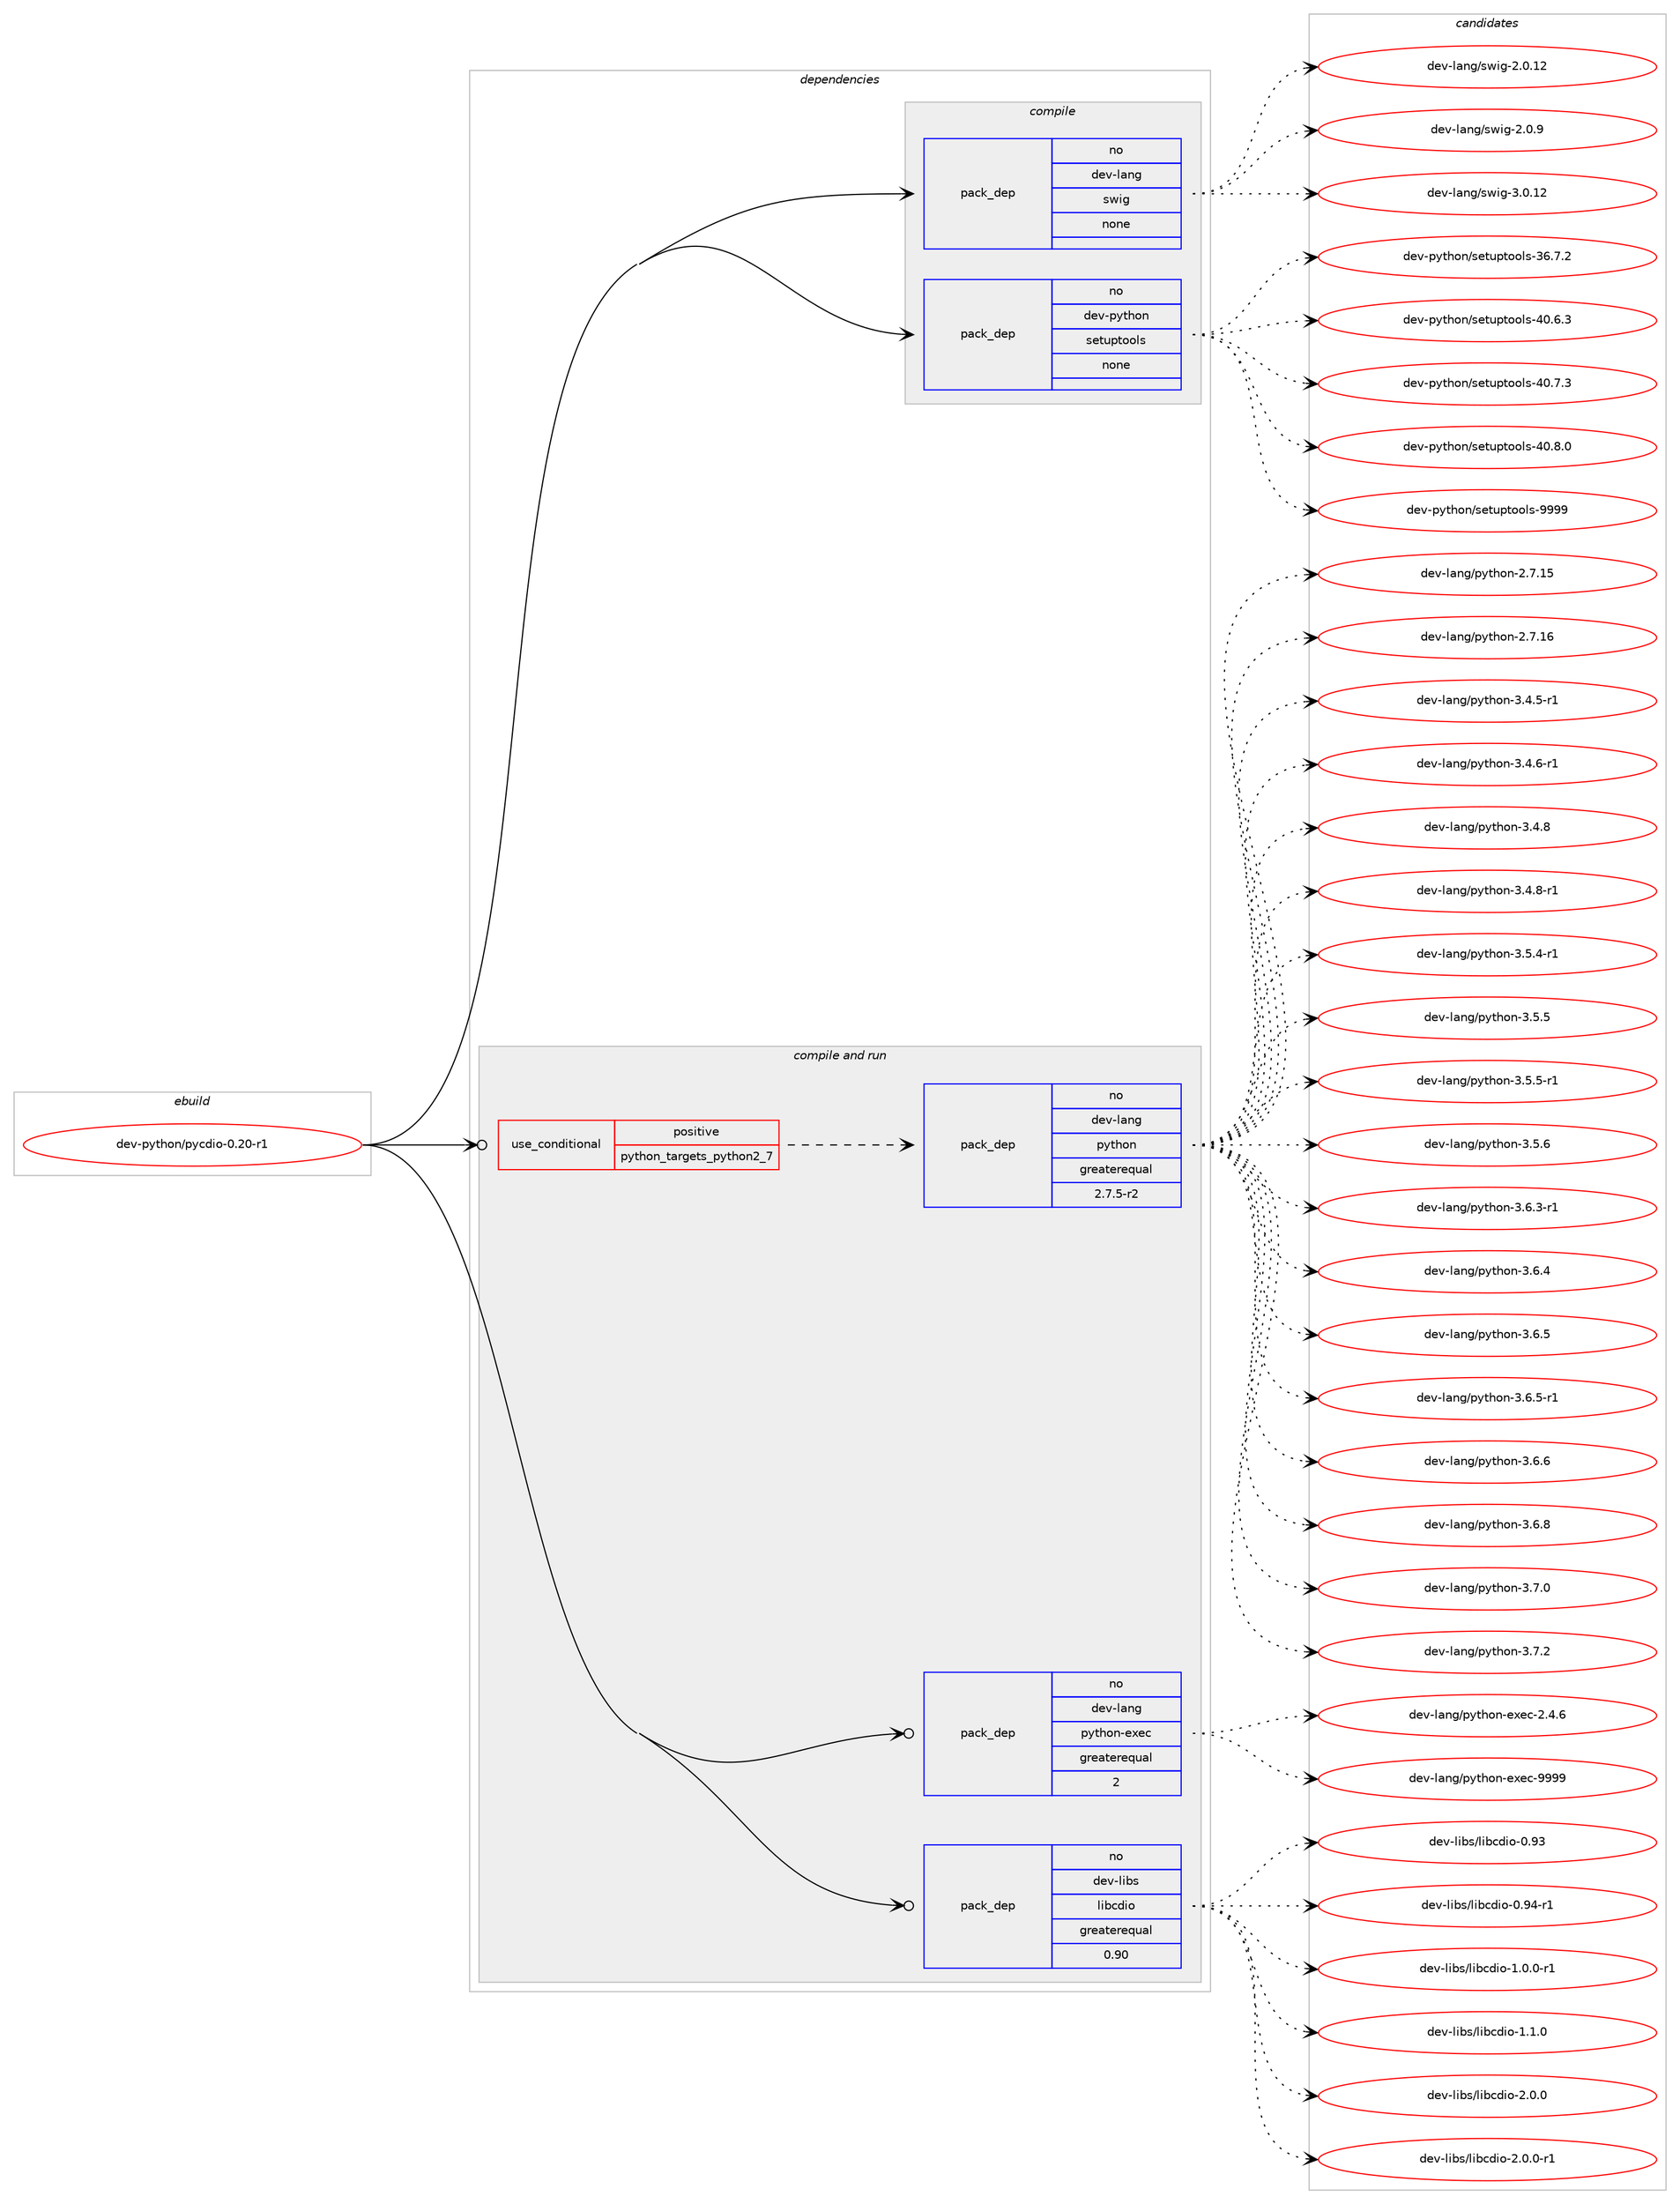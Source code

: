 digraph prolog {

# *************
# Graph options
# *************

newrank=true;
concentrate=true;
compound=true;
graph [rankdir=LR,fontname=Helvetica,fontsize=10,ranksep=1.5];#, ranksep=2.5, nodesep=0.2];
edge  [arrowhead=vee];
node  [fontname=Helvetica,fontsize=10];

# **********
# The ebuild
# **********

subgraph cluster_leftcol {
color=gray;
rank=same;
label=<<i>ebuild</i>>;
id [label="dev-python/pycdio-0.20-r1", color=red, width=4, href="../dev-python/pycdio-0.20-r1.svg"];
}

# ****************
# The dependencies
# ****************

subgraph cluster_midcol {
color=gray;
label=<<i>dependencies</i>>;
subgraph cluster_compile {
fillcolor="#eeeeee";
style=filled;
label=<<i>compile</i>>;
subgraph pack1024341 {
dependency1428005 [label=<<TABLE BORDER="0" CELLBORDER="1" CELLSPACING="0" CELLPADDING="4" WIDTH="220"><TR><TD ROWSPAN="6" CELLPADDING="30">pack_dep</TD></TR><TR><TD WIDTH="110">no</TD></TR><TR><TD>dev-lang</TD></TR><TR><TD>swig</TD></TR><TR><TD>none</TD></TR><TR><TD></TD></TR></TABLE>>, shape=none, color=blue];
}
id:e -> dependency1428005:w [weight=20,style="solid",arrowhead="vee"];
subgraph pack1024342 {
dependency1428006 [label=<<TABLE BORDER="0" CELLBORDER="1" CELLSPACING="0" CELLPADDING="4" WIDTH="220"><TR><TD ROWSPAN="6" CELLPADDING="30">pack_dep</TD></TR><TR><TD WIDTH="110">no</TD></TR><TR><TD>dev-python</TD></TR><TR><TD>setuptools</TD></TR><TR><TD>none</TD></TR><TR><TD></TD></TR></TABLE>>, shape=none, color=blue];
}
id:e -> dependency1428006:w [weight=20,style="solid",arrowhead="vee"];
}
subgraph cluster_compileandrun {
fillcolor="#eeeeee";
style=filled;
label=<<i>compile and run</i>>;
subgraph cond380350 {
dependency1428007 [label=<<TABLE BORDER="0" CELLBORDER="1" CELLSPACING="0" CELLPADDING="4"><TR><TD ROWSPAN="3" CELLPADDING="10">use_conditional</TD></TR><TR><TD>positive</TD></TR><TR><TD>python_targets_python2_7</TD></TR></TABLE>>, shape=none, color=red];
subgraph pack1024343 {
dependency1428008 [label=<<TABLE BORDER="0" CELLBORDER="1" CELLSPACING="0" CELLPADDING="4" WIDTH="220"><TR><TD ROWSPAN="6" CELLPADDING="30">pack_dep</TD></TR><TR><TD WIDTH="110">no</TD></TR><TR><TD>dev-lang</TD></TR><TR><TD>python</TD></TR><TR><TD>greaterequal</TD></TR><TR><TD>2.7.5-r2</TD></TR></TABLE>>, shape=none, color=blue];
}
dependency1428007:e -> dependency1428008:w [weight=20,style="dashed",arrowhead="vee"];
}
id:e -> dependency1428007:w [weight=20,style="solid",arrowhead="odotvee"];
subgraph pack1024344 {
dependency1428009 [label=<<TABLE BORDER="0" CELLBORDER="1" CELLSPACING="0" CELLPADDING="4" WIDTH="220"><TR><TD ROWSPAN="6" CELLPADDING="30">pack_dep</TD></TR><TR><TD WIDTH="110">no</TD></TR><TR><TD>dev-lang</TD></TR><TR><TD>python-exec</TD></TR><TR><TD>greaterequal</TD></TR><TR><TD>2</TD></TR></TABLE>>, shape=none, color=blue];
}
id:e -> dependency1428009:w [weight=20,style="solid",arrowhead="odotvee"];
subgraph pack1024345 {
dependency1428010 [label=<<TABLE BORDER="0" CELLBORDER="1" CELLSPACING="0" CELLPADDING="4" WIDTH="220"><TR><TD ROWSPAN="6" CELLPADDING="30">pack_dep</TD></TR><TR><TD WIDTH="110">no</TD></TR><TR><TD>dev-libs</TD></TR><TR><TD>libcdio</TD></TR><TR><TD>greaterequal</TD></TR><TR><TD>0.90</TD></TR></TABLE>>, shape=none, color=blue];
}
id:e -> dependency1428010:w [weight=20,style="solid",arrowhead="odotvee"];
}
subgraph cluster_run {
fillcolor="#eeeeee";
style=filled;
label=<<i>run</i>>;
}
}

# **************
# The candidates
# **************

subgraph cluster_choices {
rank=same;
color=gray;
label=<<i>candidates</i>>;

subgraph choice1024341 {
color=black;
nodesep=1;
choice10010111845108971101034711511910510345504648464950 [label="dev-lang/swig-2.0.12", color=red, width=4,href="../dev-lang/swig-2.0.12.svg"];
choice100101118451089711010347115119105103455046484657 [label="dev-lang/swig-2.0.9", color=red, width=4,href="../dev-lang/swig-2.0.9.svg"];
choice10010111845108971101034711511910510345514648464950 [label="dev-lang/swig-3.0.12", color=red, width=4,href="../dev-lang/swig-3.0.12.svg"];
dependency1428005:e -> choice10010111845108971101034711511910510345504648464950:w [style=dotted,weight="100"];
dependency1428005:e -> choice100101118451089711010347115119105103455046484657:w [style=dotted,weight="100"];
dependency1428005:e -> choice10010111845108971101034711511910510345514648464950:w [style=dotted,weight="100"];
}
subgraph choice1024342 {
color=black;
nodesep=1;
choice100101118451121211161041111104711510111611711211611111110811545515446554650 [label="dev-python/setuptools-36.7.2", color=red, width=4,href="../dev-python/setuptools-36.7.2.svg"];
choice100101118451121211161041111104711510111611711211611111110811545524846544651 [label="dev-python/setuptools-40.6.3", color=red, width=4,href="../dev-python/setuptools-40.6.3.svg"];
choice100101118451121211161041111104711510111611711211611111110811545524846554651 [label="dev-python/setuptools-40.7.3", color=red, width=4,href="../dev-python/setuptools-40.7.3.svg"];
choice100101118451121211161041111104711510111611711211611111110811545524846564648 [label="dev-python/setuptools-40.8.0", color=red, width=4,href="../dev-python/setuptools-40.8.0.svg"];
choice10010111845112121116104111110471151011161171121161111111081154557575757 [label="dev-python/setuptools-9999", color=red, width=4,href="../dev-python/setuptools-9999.svg"];
dependency1428006:e -> choice100101118451121211161041111104711510111611711211611111110811545515446554650:w [style=dotted,weight="100"];
dependency1428006:e -> choice100101118451121211161041111104711510111611711211611111110811545524846544651:w [style=dotted,weight="100"];
dependency1428006:e -> choice100101118451121211161041111104711510111611711211611111110811545524846554651:w [style=dotted,weight="100"];
dependency1428006:e -> choice100101118451121211161041111104711510111611711211611111110811545524846564648:w [style=dotted,weight="100"];
dependency1428006:e -> choice10010111845112121116104111110471151011161171121161111111081154557575757:w [style=dotted,weight="100"];
}
subgraph choice1024343 {
color=black;
nodesep=1;
choice10010111845108971101034711212111610411111045504655464953 [label="dev-lang/python-2.7.15", color=red, width=4,href="../dev-lang/python-2.7.15.svg"];
choice10010111845108971101034711212111610411111045504655464954 [label="dev-lang/python-2.7.16", color=red, width=4,href="../dev-lang/python-2.7.16.svg"];
choice1001011184510897110103471121211161041111104551465246534511449 [label="dev-lang/python-3.4.5-r1", color=red, width=4,href="../dev-lang/python-3.4.5-r1.svg"];
choice1001011184510897110103471121211161041111104551465246544511449 [label="dev-lang/python-3.4.6-r1", color=red, width=4,href="../dev-lang/python-3.4.6-r1.svg"];
choice100101118451089711010347112121116104111110455146524656 [label="dev-lang/python-3.4.8", color=red, width=4,href="../dev-lang/python-3.4.8.svg"];
choice1001011184510897110103471121211161041111104551465246564511449 [label="dev-lang/python-3.4.8-r1", color=red, width=4,href="../dev-lang/python-3.4.8-r1.svg"];
choice1001011184510897110103471121211161041111104551465346524511449 [label="dev-lang/python-3.5.4-r1", color=red, width=4,href="../dev-lang/python-3.5.4-r1.svg"];
choice100101118451089711010347112121116104111110455146534653 [label="dev-lang/python-3.5.5", color=red, width=4,href="../dev-lang/python-3.5.5.svg"];
choice1001011184510897110103471121211161041111104551465346534511449 [label="dev-lang/python-3.5.5-r1", color=red, width=4,href="../dev-lang/python-3.5.5-r1.svg"];
choice100101118451089711010347112121116104111110455146534654 [label="dev-lang/python-3.5.6", color=red, width=4,href="../dev-lang/python-3.5.6.svg"];
choice1001011184510897110103471121211161041111104551465446514511449 [label="dev-lang/python-3.6.3-r1", color=red, width=4,href="../dev-lang/python-3.6.3-r1.svg"];
choice100101118451089711010347112121116104111110455146544652 [label="dev-lang/python-3.6.4", color=red, width=4,href="../dev-lang/python-3.6.4.svg"];
choice100101118451089711010347112121116104111110455146544653 [label="dev-lang/python-3.6.5", color=red, width=4,href="../dev-lang/python-3.6.5.svg"];
choice1001011184510897110103471121211161041111104551465446534511449 [label="dev-lang/python-3.6.5-r1", color=red, width=4,href="../dev-lang/python-3.6.5-r1.svg"];
choice100101118451089711010347112121116104111110455146544654 [label="dev-lang/python-3.6.6", color=red, width=4,href="../dev-lang/python-3.6.6.svg"];
choice100101118451089711010347112121116104111110455146544656 [label="dev-lang/python-3.6.8", color=red, width=4,href="../dev-lang/python-3.6.8.svg"];
choice100101118451089711010347112121116104111110455146554648 [label="dev-lang/python-3.7.0", color=red, width=4,href="../dev-lang/python-3.7.0.svg"];
choice100101118451089711010347112121116104111110455146554650 [label="dev-lang/python-3.7.2", color=red, width=4,href="../dev-lang/python-3.7.2.svg"];
dependency1428008:e -> choice10010111845108971101034711212111610411111045504655464953:w [style=dotted,weight="100"];
dependency1428008:e -> choice10010111845108971101034711212111610411111045504655464954:w [style=dotted,weight="100"];
dependency1428008:e -> choice1001011184510897110103471121211161041111104551465246534511449:w [style=dotted,weight="100"];
dependency1428008:e -> choice1001011184510897110103471121211161041111104551465246544511449:w [style=dotted,weight="100"];
dependency1428008:e -> choice100101118451089711010347112121116104111110455146524656:w [style=dotted,weight="100"];
dependency1428008:e -> choice1001011184510897110103471121211161041111104551465246564511449:w [style=dotted,weight="100"];
dependency1428008:e -> choice1001011184510897110103471121211161041111104551465346524511449:w [style=dotted,weight="100"];
dependency1428008:e -> choice100101118451089711010347112121116104111110455146534653:w [style=dotted,weight="100"];
dependency1428008:e -> choice1001011184510897110103471121211161041111104551465346534511449:w [style=dotted,weight="100"];
dependency1428008:e -> choice100101118451089711010347112121116104111110455146534654:w [style=dotted,weight="100"];
dependency1428008:e -> choice1001011184510897110103471121211161041111104551465446514511449:w [style=dotted,weight="100"];
dependency1428008:e -> choice100101118451089711010347112121116104111110455146544652:w [style=dotted,weight="100"];
dependency1428008:e -> choice100101118451089711010347112121116104111110455146544653:w [style=dotted,weight="100"];
dependency1428008:e -> choice1001011184510897110103471121211161041111104551465446534511449:w [style=dotted,weight="100"];
dependency1428008:e -> choice100101118451089711010347112121116104111110455146544654:w [style=dotted,weight="100"];
dependency1428008:e -> choice100101118451089711010347112121116104111110455146544656:w [style=dotted,weight="100"];
dependency1428008:e -> choice100101118451089711010347112121116104111110455146554648:w [style=dotted,weight="100"];
dependency1428008:e -> choice100101118451089711010347112121116104111110455146554650:w [style=dotted,weight="100"];
}
subgraph choice1024344 {
color=black;
nodesep=1;
choice1001011184510897110103471121211161041111104510112010199455046524654 [label="dev-lang/python-exec-2.4.6", color=red, width=4,href="../dev-lang/python-exec-2.4.6.svg"];
choice10010111845108971101034711212111610411111045101120101994557575757 [label="dev-lang/python-exec-9999", color=red, width=4,href="../dev-lang/python-exec-9999.svg"];
dependency1428009:e -> choice1001011184510897110103471121211161041111104510112010199455046524654:w [style=dotted,weight="100"];
dependency1428009:e -> choice10010111845108971101034711212111610411111045101120101994557575757:w [style=dotted,weight="100"];
}
subgraph choice1024345 {
color=black;
nodesep=1;
choice10010111845108105981154710810598991001051114548465751 [label="dev-libs/libcdio-0.93", color=red, width=4,href="../dev-libs/libcdio-0.93.svg"];
choice100101118451081059811547108105989910010511145484657524511449 [label="dev-libs/libcdio-0.94-r1", color=red, width=4,href="../dev-libs/libcdio-0.94-r1.svg"];
choice10010111845108105981154710810598991001051114549464846484511449 [label="dev-libs/libcdio-1.0.0-r1", color=red, width=4,href="../dev-libs/libcdio-1.0.0-r1.svg"];
choice1001011184510810598115471081059899100105111454946494648 [label="dev-libs/libcdio-1.1.0", color=red, width=4,href="../dev-libs/libcdio-1.1.0.svg"];
choice1001011184510810598115471081059899100105111455046484648 [label="dev-libs/libcdio-2.0.0", color=red, width=4,href="../dev-libs/libcdio-2.0.0.svg"];
choice10010111845108105981154710810598991001051114550464846484511449 [label="dev-libs/libcdio-2.0.0-r1", color=red, width=4,href="../dev-libs/libcdio-2.0.0-r1.svg"];
dependency1428010:e -> choice10010111845108105981154710810598991001051114548465751:w [style=dotted,weight="100"];
dependency1428010:e -> choice100101118451081059811547108105989910010511145484657524511449:w [style=dotted,weight="100"];
dependency1428010:e -> choice10010111845108105981154710810598991001051114549464846484511449:w [style=dotted,weight="100"];
dependency1428010:e -> choice1001011184510810598115471081059899100105111454946494648:w [style=dotted,weight="100"];
dependency1428010:e -> choice1001011184510810598115471081059899100105111455046484648:w [style=dotted,weight="100"];
dependency1428010:e -> choice10010111845108105981154710810598991001051114550464846484511449:w [style=dotted,weight="100"];
}
}

}
